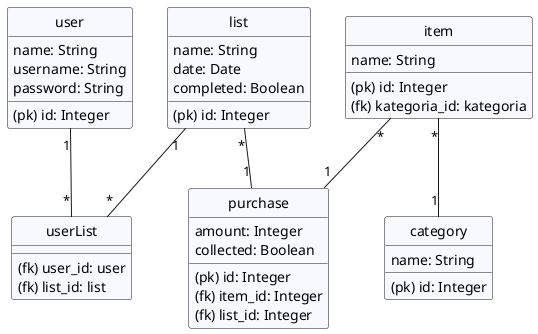 @startuml
hide circle
skinparam Shadowing false
skinparam class {
    backgroundColor GhostWhite
}


class user {
    (pk) id: Integer
    name: String
    username: String
    password: String
}

class purchase {
    (pk) id: Integer
    (fk) item_id: Integer
    (fk) list_id: Integer
    amount: Integer
    collected: Boolean
}


class item {
    (pk) id: Integer
    (fk) kategoria_id: kategoria
    name: String
}

class category {
    (pk) id: Integer
    name: String
}

class list {
    (pk) id: Integer
    ' (fk) user_id: Integer
    name: String
    date: Date
    completed: Boolean
}

class userList	{
    (fk) user_id: user
    (fk) list_id: list
}

item "*" -- "1" category
list "1" -- "*" userList
user "1" -- "*" userList
item "*" -- "1" purchase
list "*" -- "1" purchase

@endum
